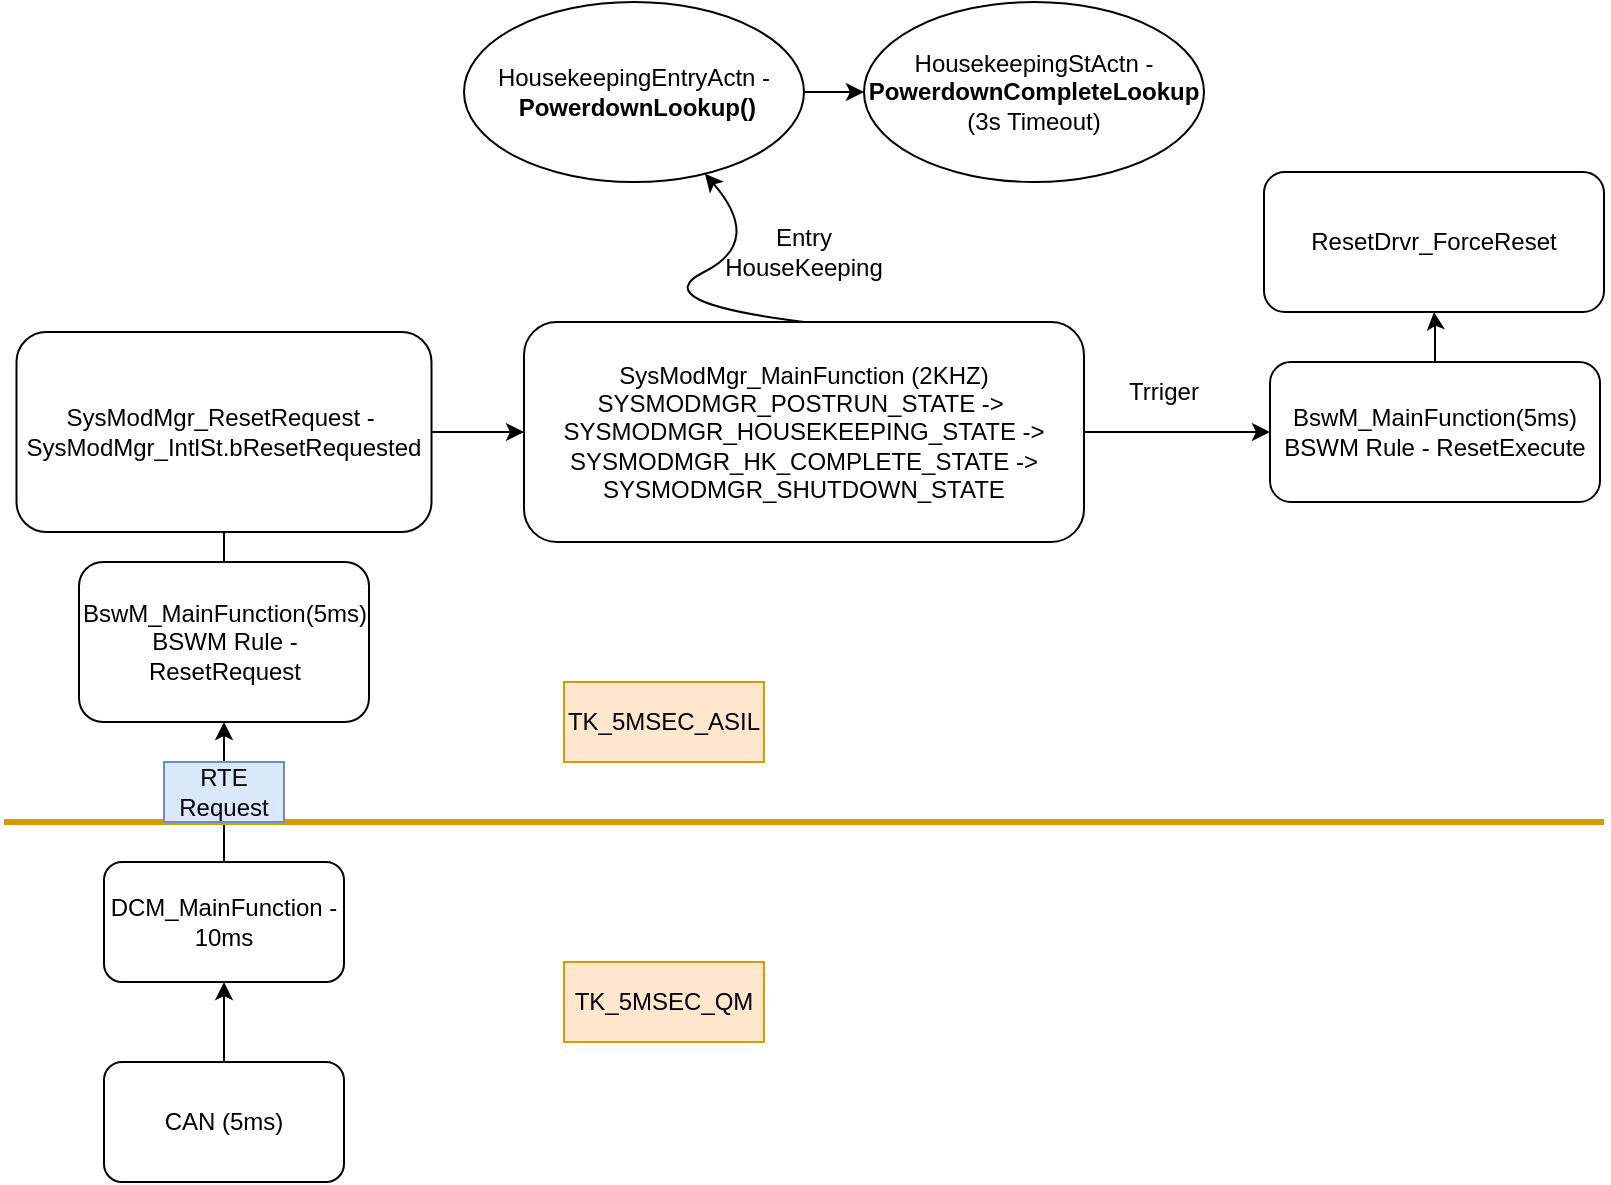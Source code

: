 <mxfile version="20.4.1" type="github">
  <diagram id="q7R7ZpNG9PPQRxhQZXBu" name="第 1 页">
    <mxGraphModel dx="561" dy="313" grid="1" gridSize="10" guides="1" tooltips="1" connect="1" arrows="1" fold="1" page="1" pageScale="1" pageWidth="850" pageHeight="1100" math="0" shadow="0">
      <root>
        <mxCell id="0" />
        <mxCell id="1" parent="0" />
        <mxCell id="eVWi-_8oN8htNleErUdb-2" value="" style="edgeStyle=orthogonalEdgeStyle;rounded=0;orthogonalLoop=1;jettySize=auto;html=1;" edge="1" parent="1" source="ki6q88_51caTdd5Ug6VP-1" target="ki6q88_51caTdd5Ug6VP-2">
          <mxGeometry relative="1" as="geometry" />
        </mxCell>
        <mxCell id="ki6q88_51caTdd5Ug6VP-1" value="DCM_MainFunction - 10ms" style="rounded=1;whiteSpace=wrap;html=1;" parent="1" vertex="1">
          <mxGeometry x="170" y="640" width="120" height="60" as="geometry" />
        </mxCell>
        <mxCell id="eVWi-_8oN8htNleErUdb-6" value="" style="edgeStyle=orthogonalEdgeStyle;rounded=0;orthogonalLoop=1;jettySize=auto;html=1;" edge="1" parent="1" source="ki6q88_51caTdd5Ug6VP-2" target="eVWi-_8oN8htNleErUdb-4">
          <mxGeometry relative="1" as="geometry" />
        </mxCell>
        <mxCell id="ki6q88_51caTdd5Ug6VP-2" value="BswM_MainFunction(5ms)&lt;br&gt;BSWM Rule - ResetRequest&lt;br&gt;" style="rounded=1;whiteSpace=wrap;html=1;" parent="1" vertex="1">
          <mxGeometry x="157.5" y="490" width="145" height="80" as="geometry" />
        </mxCell>
        <mxCell id="eVWi-_8oN8htNleErUdb-7" value="" style="edgeStyle=orthogonalEdgeStyle;rounded=0;orthogonalLoop=1;jettySize=auto;html=1;" edge="1" parent="1" source="ki6q88_51caTdd5Ug6VP-3" target="eVWi-_8oN8htNleErUdb-5">
          <mxGeometry relative="1" as="geometry" />
        </mxCell>
        <mxCell id="ki6q88_51caTdd5Ug6VP-3" value="BswM_MainFunction(5ms)&lt;br&gt;BSWM Rule - ResetExecute" style="rounded=1;whiteSpace=wrap;html=1;" parent="1" vertex="1">
          <mxGeometry x="753" y="390" width="165" height="70" as="geometry" />
        </mxCell>
        <mxCell id="eVWi-_8oN8htNleErUdb-1" value="" style="edgeStyle=orthogonalEdgeStyle;rounded=0;orthogonalLoop=1;jettySize=auto;html=1;" edge="1" parent="1" source="ki6q88_51caTdd5Ug6VP-4" target="ki6q88_51caTdd5Ug6VP-1">
          <mxGeometry relative="1" as="geometry" />
        </mxCell>
        <mxCell id="ki6q88_51caTdd5Ug6VP-4" value="CAN (5ms)" style="rounded=1;whiteSpace=wrap;html=1;" parent="1" vertex="1">
          <mxGeometry x="170" y="740" width="120" height="60" as="geometry" />
        </mxCell>
        <mxCell id="eVWi-_8oN8htNleErUdb-14" value="" style="edgeStyle=orthogonalEdgeStyle;rounded=0;orthogonalLoop=1;jettySize=auto;html=1;" edge="1" parent="1" source="eVWi-_8oN8htNleErUdb-4" target="eVWi-_8oN8htNleErUdb-8">
          <mxGeometry relative="1" as="geometry" />
        </mxCell>
        <mxCell id="eVWi-_8oN8htNleErUdb-4" value="SysModMgr_ResetRequest -&amp;nbsp;&lt;br&gt;SysModMgr_IntlSt.bResetRequested" style="rounded=1;whiteSpace=wrap;html=1;" vertex="1" parent="1">
          <mxGeometry x="126.25" y="375" width="207.5" height="100" as="geometry" />
        </mxCell>
        <mxCell id="eVWi-_8oN8htNleErUdb-5" value="ResetDrvr_ForceReset" style="rounded=1;whiteSpace=wrap;html=1;" vertex="1" parent="1">
          <mxGeometry x="750" y="295" width="170" height="70" as="geometry" />
        </mxCell>
        <mxCell id="eVWi-_8oN8htNleErUdb-18" value="" style="edgeStyle=orthogonalEdgeStyle;rounded=0;orthogonalLoop=1;jettySize=auto;html=1;" edge="1" parent="1" source="eVWi-_8oN8htNleErUdb-8" target="ki6q88_51caTdd5Ug6VP-3">
          <mxGeometry relative="1" as="geometry" />
        </mxCell>
        <mxCell id="eVWi-_8oN8htNleErUdb-8" value="&lt;div&gt;SysModMgr_MainFunction (2KHZ)&lt;/div&gt;&lt;div&gt;SYSMODMGR_POSTRUN_STATE -&amp;gt;&amp;nbsp;&lt;/div&gt;&lt;div&gt;SYSMODMGR_HOUSEKEEPING_STATE -&amp;gt;&lt;/div&gt;&lt;div&gt;SYSMODMGR_HK_COMPLETE_STATE -&amp;gt;&lt;/div&gt;&lt;div&gt;SYSMODMGR_SHUTDOWN_STATE&lt;/div&gt;" style="rounded=1;whiteSpace=wrap;html=1;" vertex="1" parent="1">
          <mxGeometry x="380" y="370" width="280" height="110" as="geometry" />
        </mxCell>
        <mxCell id="eVWi-_8oN8htNleErUdb-10" value="" style="endArrow=none;html=1;rounded=0;strokeWidth=3;fillColor=#ffe6cc;strokeColor=#d79b00;" edge="1" parent="1">
          <mxGeometry width="50" height="50" relative="1" as="geometry">
            <mxPoint x="120" y="620" as="sourcePoint" />
            <mxPoint x="920" y="620" as="targetPoint" />
          </mxGeometry>
        </mxCell>
        <mxCell id="eVWi-_8oN8htNleErUdb-11" value="TK_5MSEC_QM" style="text;html=1;strokeColor=#d79b00;fillColor=#ffe6cc;align=center;verticalAlign=middle;whiteSpace=wrap;rounded=0;" vertex="1" parent="1">
          <mxGeometry x="400" y="690" width="100" height="40" as="geometry" />
        </mxCell>
        <mxCell id="eVWi-_8oN8htNleErUdb-13" value="TK_5MSEC_ASIL" style="text;html=1;strokeColor=#d79b00;fillColor=#ffe6cc;align=center;verticalAlign=middle;whiteSpace=wrap;rounded=0;" vertex="1" parent="1">
          <mxGeometry x="400" y="550" width="100" height="40" as="geometry" />
        </mxCell>
        <mxCell id="eVWi-_8oN8htNleErUdb-19" value="Trriger" style="text;html=1;strokeColor=none;fillColor=none;align=center;verticalAlign=middle;whiteSpace=wrap;rounded=0;" vertex="1" parent="1">
          <mxGeometry x="670" y="390" width="60" height="30" as="geometry" />
        </mxCell>
        <mxCell id="eVWi-_8oN8htNleErUdb-22" value="" style="edgeStyle=orthogonalEdgeStyle;rounded=0;orthogonalLoop=1;jettySize=auto;html=1;strokeWidth=1;" edge="1" parent="1" source="eVWi-_8oN8htNleErUdb-20" target="eVWi-_8oN8htNleErUdb-21">
          <mxGeometry relative="1" as="geometry" />
        </mxCell>
        <mxCell id="eVWi-_8oN8htNleErUdb-20" value="HousekeepingEntryActn -&amp;nbsp;&lt;b&gt;PowerdownLookup()&lt;/b&gt;" style="ellipse;whiteSpace=wrap;html=1;" vertex="1" parent="1">
          <mxGeometry x="350" y="210" width="170" height="90" as="geometry" />
        </mxCell>
        <mxCell id="eVWi-_8oN8htNleErUdb-21" value="HousekeepingStActn -&lt;b&gt;PowerdownCompleteLookup&lt;/b&gt;&lt;br&gt;(3s Timeout)" style="ellipse;whiteSpace=wrap;html=1;" vertex="1" parent="1">
          <mxGeometry x="550" y="210" width="170" height="90" as="geometry" />
        </mxCell>
        <mxCell id="eVWi-_8oN8htNleErUdb-23" value="" style="curved=1;endArrow=classic;html=1;rounded=0;strokeWidth=1;exitX=0.5;exitY=0;exitDx=0;exitDy=0;" edge="1" parent="1" source="eVWi-_8oN8htNleErUdb-8" target="eVWi-_8oN8htNleErUdb-20">
          <mxGeometry width="50" height="50" relative="1" as="geometry">
            <mxPoint x="500" y="380" as="sourcePoint" />
            <mxPoint x="550" y="330" as="targetPoint" />
            <Array as="points">
              <mxPoint x="440" y="360" />
              <mxPoint x="500" y="330" />
            </Array>
          </mxGeometry>
        </mxCell>
        <mxCell id="eVWi-_8oN8htNleErUdb-24" value="Entry HouseKeeping" style="text;html=1;strokeColor=none;fillColor=none;align=center;verticalAlign=middle;whiteSpace=wrap;rounded=0;" vertex="1" parent="1">
          <mxGeometry x="480" y="320" width="80" height="30" as="geometry" />
        </mxCell>
        <mxCell id="eVWi-_8oN8htNleErUdb-25" value="RTE Request" style="text;html=1;strokeColor=#6c8ebf;fillColor=#dae8fc;align=center;verticalAlign=middle;whiteSpace=wrap;rounded=0;" vertex="1" parent="1">
          <mxGeometry x="200" y="590" width="60" height="30" as="geometry" />
        </mxCell>
      </root>
    </mxGraphModel>
  </diagram>
</mxfile>
